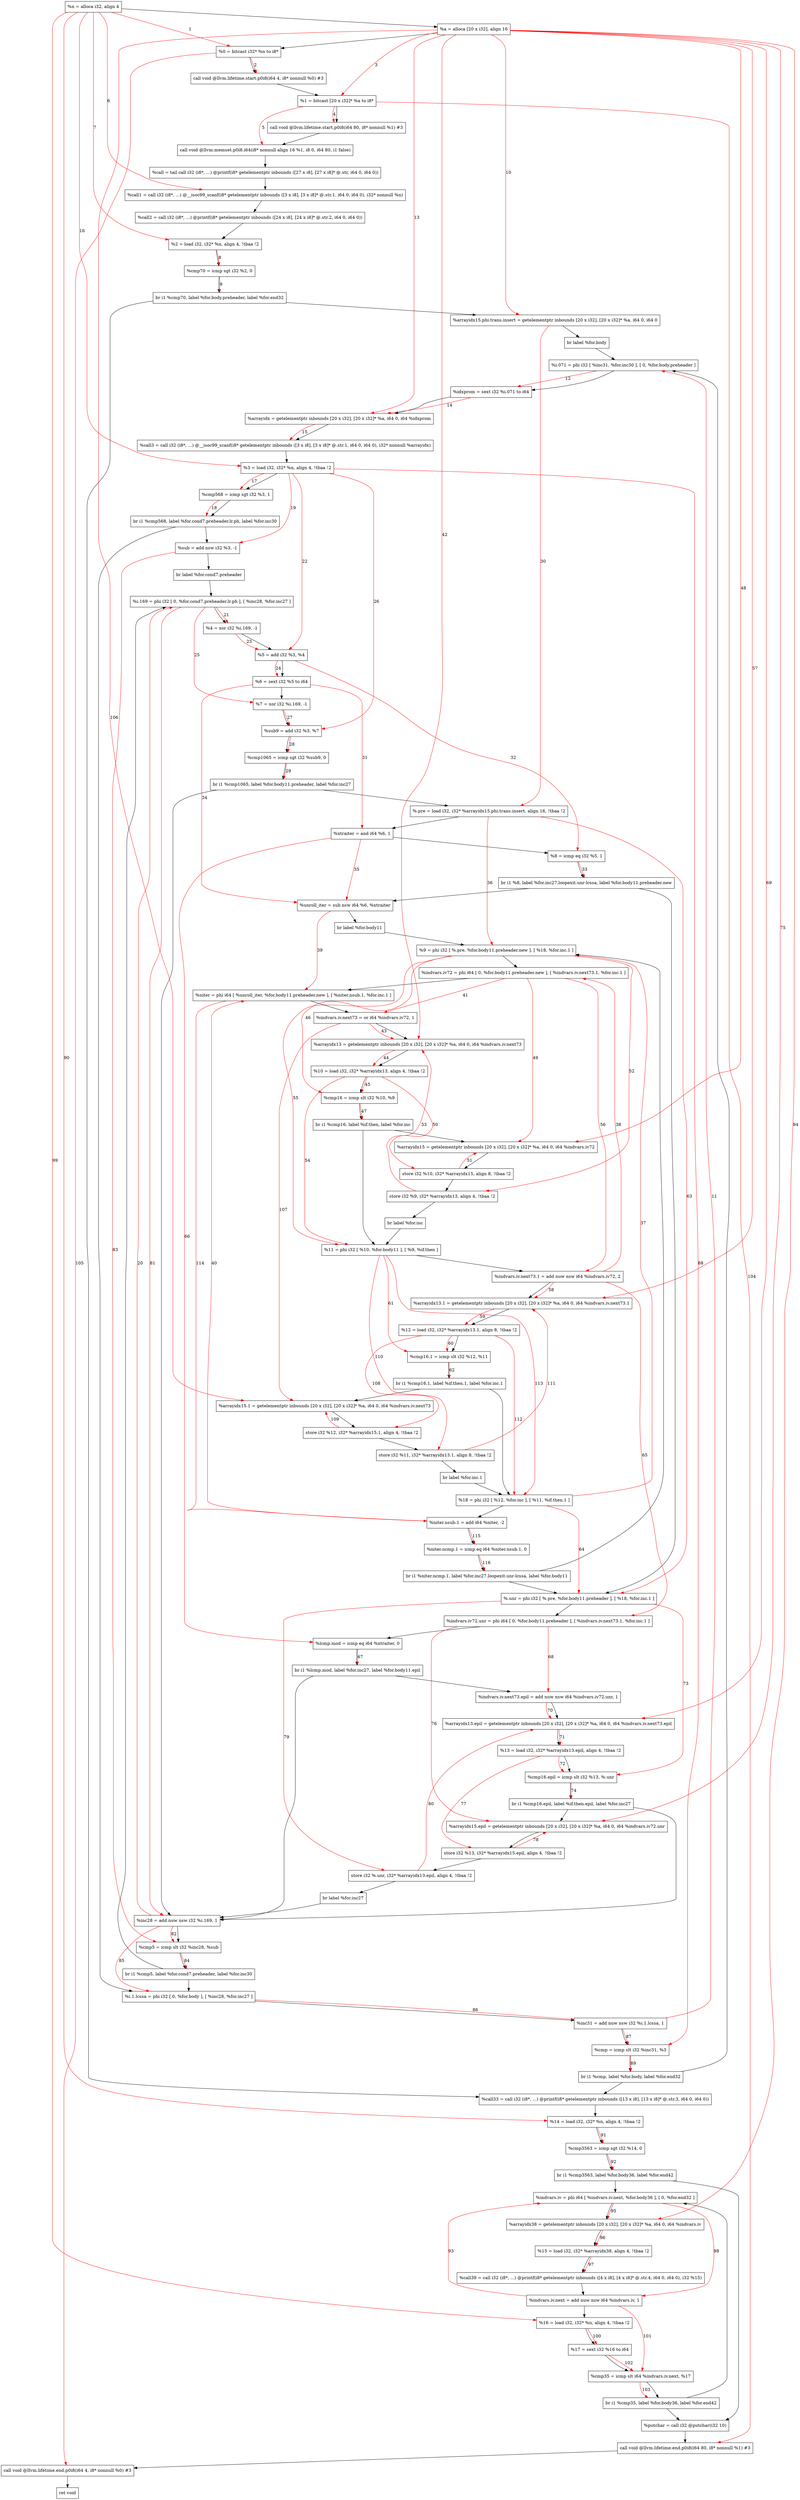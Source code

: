 digraph "CDFG for'func' function" {
	Node0x55e8a56a7218[shape=record, label="  %n = alloca i32, align 4"]
	Node0x55e8a56a78d8[shape=record, label="  %a = alloca [20 x i32], align 16"]
	Node0x55e8a56a7958[shape=record, label="  %0 = bitcast i32* %n to i8*"]
	Node0x55e8a56a7db8[shape=record, label="  call void @llvm.lifetime.start.p0i8(i64 4, i8* nonnull %0) #3"]
	Node0x55e8a56a7e98[shape=record, label="  %1 = bitcast [20 x i32]* %a to i8*"]
	Node0x55e8a56a7fc8[shape=record, label="  call void @llvm.lifetime.start.p0i8(i64 80, i8* nonnull %1) #3"]
	Node0x55e8a56a8328[shape=record, label="  call void @llvm.memset.p0i8.i64(i8* nonnull align 16 %1, i8 0, i64 80, i1 false)"]
	Node0x55e8a56a8740[shape=record, label="  %call = tail call i32 (i8*, ...) @printf(i8* getelementptr inbounds ([27 x i8], [27 x i8]* @.str, i64 0, i64 0))"]
	Node0x55e8a56a89a8[shape=record, label="  %call1 = call i32 (i8*, ...) @__isoc99_scanf(i8* getelementptr inbounds ([3 x i8], [3 x i8]* @.str.1, i64 0, i64 0), i32* nonnull %n)"]
	Node0x55e8a56a8b20[shape=record, label="  %call2 = call i32 (i8*, ...) @printf(i8* getelementptr inbounds ([24 x i8], [24 x i8]* @.str.2, i64 0, i64 0))"]
	Node0x55e8a56a8bd8[shape=record, label="  %2 = load i32, i32* %n, align 4, !tbaa !2"]
	Node0x55e8a56a9b60[shape=record, label="  %cmp70 = icmp sgt i32 %2, 0"]
	Node0x55e8a563b588[shape=record, label="  br i1 %cmp70, label %for.body.preheader, label %for.end32"]
	Node0x55e8a56a9e28[shape=record, label="  %arrayidx15.phi.trans.insert = getelementptr inbounds [20 x i32], [20 x i32]* %a, i64 0, i64 0"]
	Node0x55e8a56a9f58[shape=record, label="  br label %for.body"]
	Node0x55e8a56aa0b8[shape=record, label="  %i.071 = phi i32 [ %inc31, %for.inc30 ], [ 0, %for.body.preheader ]"]
	Node0x55e8a56aa328[shape=record, label="  %idxprom = sext i32 %i.071 to i64"]
	Node0x55e8a56aa3d8[shape=record, label="  %arrayidx = getelementptr inbounds [20 x i32], [20 x i32]* %a, i64 0, i64 %idxprom"]
	Node0x55e8a56aa498[shape=record, label="  %call3 = call i32 (i8*, ...) @__isoc99_scanf(i8* getelementptr inbounds ([3 x i8], [3 x i8]* @.str.1, i64 0, i64 0), i32* nonnull %arrayidx)"]
	Node0x55e8a56aa558[shape=record, label="  %3 = load i32, i32* %n, align 4, !tbaa !2"]
	Node0x55e8a56aabe0[shape=record, label="  %cmp568 = icmp sgt i32 %3, 1"]
	Node0x55e8a56aada8[shape=record, label="  br i1 %cmp568, label %for.cond7.preheader.lr.ph, label %for.inc30"]
	Node0x55e8a56aae50[shape=record, label="  %sub = add nsw i32 %3, -1"]
	Node0x55e8a56aaf68[shape=record, label="  br label %for.cond7.preheader"]
	Node0x55e8a56ab098[shape=record, label="  %i.169 = phi i32 [ 0, %for.cond7.preheader.lr.ph ], [ %inc28, %for.inc27 ]"]
	Node0x55e8a56ab180[shape=record, label="  %4 = xor i32 %i.169, -1"]
	Node0x55e8a56ab240[shape=record, label="  %5 = add i32 %3, %4"]
	Node0x55e8a56ab298[shape=record, label="  %6 = zext i32 %5 to i64"]
	Node0x55e8a56ab310[shape=record, label="  %7 = xor i32 %i.169, -1"]
	Node0x55e8a56ab380[shape=record, label="  %sub9 = add i32 %3, %7"]
	Node0x55e8a56ab410[shape=record, label="  %cmp1065 = icmp sgt i32 %sub9, 0"]
	Node0x55e8a56ab8d8[shape=record, label="  br i1 %cmp1065, label %for.body11.preheader, label %for.inc27"]
	Node0x55e8a56ab828[shape=record, label="  %.pre = load i32, i32* %arrayidx15.phi.trans.insert, align 16, !tbaa !2"]
	Node0x55e8a56ab980[shape=record, label="  %xtraiter = and i64 %6, 1"]
	Node0x55e8a56ab9f0[shape=record, label="  %8 = icmp eq i32 %5, 1"]
	Node0x55e8a56abd28[shape=record, label="  br i1 %8, label %for.inc27.loopexit.unr-lcssa, label %for.body11.preheader.new"]
	Node0x55e8a56abda0[shape=record, label="  %unroll_iter = sub nsw i64 %6, %xtraiter"]
	Node0x55e8a56abe48[shape=record, label="  br label %for.body11"]
	Node0x55e8a56abf58[shape=record, label="  %9 = phi i32 [ %.pre, %for.body11.preheader.new ], [ %18, %for.inc.1 ]"]
	Node0x55e8a56ac108[shape=record, label="  %indvars.iv72 = phi i64 [ 0, %for.body11.preheader.new ], [ %indvars.iv.next73.1, %for.inc.1 ]"]
	Node0x55e8a56ac268[shape=record, label="  %niter = phi i64 [ %unroll_iter, %for.body11.preheader.new ], [ %niter.nsub.1, %for.inc.1 ]"]
	Node0x55e8a56acb90[shape=record, label="  %indvars.iv.next73 = or i64 %indvars.iv72, 1"]
	Node0x55e8a56acca8[shape=record, label="  %arrayidx13 = getelementptr inbounds [20 x i32], [20 x i32]* %a, i64 0, i64 %indvars.iv.next73"]
	Node0x55e8a56acd18[shape=record, label="  %10 = load i32, i32* %arrayidx13, align 4, !tbaa !2"]
	Node0x55e8a56acd90[shape=record, label="  %cmp16 = icmp slt i32 %10, %9"]
	Node0x55e8a56acfd8[shape=record, label="  br i1 %cmp16, label %if.then, label %for.inc"]
	Node0x55e8a56ad068[shape=record, label="  %arrayidx15 = getelementptr inbounds [20 x i32], [20 x i32]* %a, i64 0, i64 %indvars.iv72"]
	Node0x55e8a56ad0f0[shape=record, label="  store i32 %10, i32* %arrayidx15, align 8, !tbaa !2"]
	Node0x55e8a56ad170[shape=record, label="  store i32 %9, i32* %arrayidx13, align 4, !tbaa !2"]
	Node0x55e8a56ace78[shape=record, label="  br label %for.inc"]
	Node0x55e8a56ad1c8[shape=record, label="  %11 = phi i32 [ %10, %for.body11 ], [ %9, %if.then ]"]
	Node0x55e8a56ad2c0[shape=record, label="  %indvars.iv.next73.1 = add nuw nsw i64 %indvars.iv72, 2"]
	Node0x55e8a56ad378[shape=record, label="  %arrayidx13.1 = getelementptr inbounds [20 x i32], [20 x i32]* %a, i64 0, i64 %indvars.iv.next73.1"]
	Node0x55e8a56ac098[shape=record, label="  %12 = load i32, i32* %arrayidx13.1, align 8, !tbaa !2"]
	Node0x55e8a56ad400[shape=record, label="  %cmp16.1 = icmp slt i32 %12, %11"]
	Node0x55e8a56ad4d8[shape=record, label="  br i1 %cmp16.1, label %if.then.1, label %for.inc.1"]
	Node0x55e8a56ad558[shape=record, label="  %.unr = phi i32 [ %.pre, %for.body11.preheader ], [ %18, %for.inc.1 ]"]
	Node0x55e8a56ad648[shape=record, label="  %indvars.iv72.unr = phi i64 [ 0, %for.body11.preheader ], [ %indvars.iv.next73.1, %for.inc.1 ]"]
	Node0x55e8a56ad710[shape=record, label="  %lcmp.mod = icmp eq i64 %xtraiter, 0"]
	Node0x55e8a56ad818[shape=record, label="  br i1 %lcmp.mod, label %for.inc27, label %for.body11.epil"]
	Node0x55e8a56ad8c0[shape=record, label="  %indvars.iv.next73.epil = add nuw nsw i64 %indvars.iv72.unr, 1"]
	Node0x55e8a56adf98[shape=record, label="  %arrayidx13.epil = getelementptr inbounds [20 x i32], [20 x i32]* %a, i64 0, i64 %indvars.iv.next73.epil"]
	Node0x55e8a56abb48[shape=record, label="  %13 = load i32, i32* %arrayidx13.epil, align 4, !tbaa !2"]
	Node0x55e8a56ae020[shape=record, label="  %cmp16.epil = icmp slt i32 %13, %.unr"]
	Node0x55e8a56ae188[shape=record, label="  br i1 %cmp16.epil, label %if.then.epil, label %for.inc27"]
	Node0x55e8a56ae248[shape=record, label="  %arrayidx15.epil = getelementptr inbounds [20 x i32], [20 x i32]* %a, i64 0, i64 %indvars.iv72.unr"]
	Node0x55e8a56ae2d0[shape=record, label="  store i32 %13, i32* %arrayidx15.epil, align 4, !tbaa !2"]
	Node0x55e8a56ae350[shape=record, label="  store i32 %.unr, i32* %arrayidx13.epil, align 4, !tbaa !2"]
	Node0x55e8a56ae0f8[shape=record, label="  br label %for.inc27"]
	Node0x55e8a56ae3d0[shape=record, label="  %inc28 = add nuw nsw i32 %i.169, 1"]
	Node0x55e8a56ae440[shape=record, label="  %cmp5 = icmp slt i32 %inc28, %sub"]
	Node0x55e8a56ae4e8[shape=record, label="  br i1 %cmp5, label %for.cond7.preheader, label %for.inc30"]
	Node0x55e8a56ae538[shape=record, label="  %i.1.lcssa = phi i32 [ 0, %for.body ], [ %inc28, %for.inc27 ]"]
	Node0x55e8a56ae600[shape=record, label="  %inc31 = add nuw nsw i32 %i.1.lcssa, 1"]
	Node0x55e8a56ae670[shape=record, label="  %cmp = icmp slt i32 %inc31, %3"]
	Node0x55e8a56ae718[shape=record, label="  br i1 %cmp, label %for.body, label %for.end32"]
	Node0x55e8a56ae830[shape=record, label="  %call33 = call i32 (i8*, ...) @printf(i8* getelementptr inbounds ([13 x i8], [13 x i8]* @.str.3, i64 0, i64 0))"]
	Node0x55e8a56a9d38[shape=record, label="  %14 = load i32, i32* %n, align 4, !tbaa !2"]
	Node0x55e8a56ae900[shape=record, label="  %cmp3563 = icmp sgt i32 %14, 0"]
	Node0x55e8a56aea48[shape=record, label="  br i1 %cmp3563, label %for.body36, label %for.end42"]
	Node0x55e8a56aeaf8[shape=record, label="  %indvars.iv = phi i64 [ %indvars.iv.next, %for.body36 ], [ 0, %for.end32 ]"]
	Node0x55e8a56aec08[shape=record, label="  %arrayidx38 = getelementptr inbounds [20 x i32], [20 x i32]* %a, i64 0, i64 %indvars.iv"]
	Node0x55e8a56aace8[shape=record, label="  %15 = load i32, i32* %arrayidx38, align 4, !tbaa !2"]
	Node0x55e8a56aed78[shape=record, label="  %call39 = call i32 (i8*, ...) @printf(i8* getelementptr inbounds ([4 x i8], [4 x i8]* @.str.4, i64 0, i64 0), i32 %15)"]
	Node0x55e8a56aee50[shape=record, label="  %indvars.iv.next = add nuw nsw i64 %indvars.iv, 1"]
	Node0x55e8a56a9c68[shape=record, label="  %16 = load i32, i32* %n, align 4, !tbaa !2"]
	Node0x55e8a56ab048[shape=record, label="  %17 = sext i32 %16 to i64"]
	Node0x55e8a56aeec0[shape=record, label="  %cmp35 = icmp slt i64 %indvars.iv.next, %17"]
	Node0x55e8a56aba78[shape=record, label="  br i1 %cmp35, label %for.body36, label %for.end42"]
	Node0x55e8a56af030[shape=record, label="  %putchar = call i32 @putchar(i32 10)"]
	Node0x55e8a56af318[shape=record, label="  call void @llvm.lifetime.end.p0i8(i64 80, i8* nonnull %1) #3"]
	Node0x55e8a56af478[shape=record, label="  call void @llvm.lifetime.end.p0i8(i64 4, i8* nonnull %0) #3"]
	Node0x55e8a56af520[shape=record, label="  ret void"]
	Node0x55e8a56af5a8[shape=record, label="  %arrayidx15.1 = getelementptr inbounds [20 x i32], [20 x i32]* %a, i64 0, i64 %indvars.iv.next73"]
	Node0x55e8a56af630[shape=record, label="  store i32 %12, i32* %arrayidx15.1, align 4, !tbaa !2"]
	Node0x55e8a56af6b0[shape=record, label="  store i32 %11, i32* %arrayidx13.1, align 8, !tbaa !2"]
	Node0x55e8a56acf48[shape=record, label="  br label %for.inc.1"]
	Node0x55e8a56af708[shape=record, label="  %18 = phi i32 [ %12, %for.inc ], [ %11, %if.then.1 ]"]
	Node0x55e8a56af7d0[shape=record, label="  %niter.nsub.1 = add i64 %niter, -2"]
	Node0x55e8a56af840[shape=record, label="  %niter.ncmp.1 = icmp eq i64 %niter.nsub.1, 0"]
	Node0x55e8a56af8f8[shape=record, label="  br i1 %niter.ncmp.1, label %for.inc27.loopexit.unr-lcssa, label %for.body11"]
	Node0x55e8a56a7218 -> Node0x55e8a56a78d8
	Node0x55e8a56a78d8 -> Node0x55e8a56a7958
	Node0x55e8a56a7958 -> Node0x55e8a56a7db8
	Node0x55e8a56a7db8 -> Node0x55e8a56a7e98
	Node0x55e8a56a7e98 -> Node0x55e8a56a7fc8
	Node0x55e8a56a7fc8 -> Node0x55e8a56a8328
	Node0x55e8a56a8328 -> Node0x55e8a56a8740
	Node0x55e8a56a8740 -> Node0x55e8a56a89a8
	Node0x55e8a56a89a8 -> Node0x55e8a56a8b20
	Node0x55e8a56a8b20 -> Node0x55e8a56a8bd8
	Node0x55e8a56a8bd8 -> Node0x55e8a56a9b60
	Node0x55e8a56a9b60 -> Node0x55e8a563b588
	Node0x55e8a563b588 -> Node0x55e8a56a9e28
	Node0x55e8a563b588 -> Node0x55e8a56ae830
	Node0x55e8a56a9e28 -> Node0x55e8a56a9f58
	Node0x55e8a56a9f58 -> Node0x55e8a56aa0b8
	Node0x55e8a56aa0b8 -> Node0x55e8a56aa328
	Node0x55e8a56aa328 -> Node0x55e8a56aa3d8
	Node0x55e8a56aa3d8 -> Node0x55e8a56aa498
	Node0x55e8a56aa498 -> Node0x55e8a56aa558
	Node0x55e8a56aa558 -> Node0x55e8a56aabe0
	Node0x55e8a56aabe0 -> Node0x55e8a56aada8
	Node0x55e8a56aada8 -> Node0x55e8a56aae50
	Node0x55e8a56aada8 -> Node0x55e8a56ae538
	Node0x55e8a56aae50 -> Node0x55e8a56aaf68
	Node0x55e8a56aaf68 -> Node0x55e8a56ab098
	Node0x55e8a56ab098 -> Node0x55e8a56ab180
	Node0x55e8a56ab180 -> Node0x55e8a56ab240
	Node0x55e8a56ab240 -> Node0x55e8a56ab298
	Node0x55e8a56ab298 -> Node0x55e8a56ab310
	Node0x55e8a56ab310 -> Node0x55e8a56ab380
	Node0x55e8a56ab380 -> Node0x55e8a56ab410
	Node0x55e8a56ab410 -> Node0x55e8a56ab8d8
	Node0x55e8a56ab8d8 -> Node0x55e8a56ab828
	Node0x55e8a56ab8d8 -> Node0x55e8a56ae3d0
	Node0x55e8a56ab828 -> Node0x55e8a56ab980
	Node0x55e8a56ab980 -> Node0x55e8a56ab9f0
	Node0x55e8a56ab9f0 -> Node0x55e8a56abd28
	Node0x55e8a56abd28 -> Node0x55e8a56ad558
	Node0x55e8a56abd28 -> Node0x55e8a56abda0
	Node0x55e8a56abda0 -> Node0x55e8a56abe48
	Node0x55e8a56abe48 -> Node0x55e8a56abf58
	Node0x55e8a56abf58 -> Node0x55e8a56ac108
	Node0x55e8a56ac108 -> Node0x55e8a56ac268
	Node0x55e8a56ac268 -> Node0x55e8a56acb90
	Node0x55e8a56acb90 -> Node0x55e8a56acca8
	Node0x55e8a56acca8 -> Node0x55e8a56acd18
	Node0x55e8a56acd18 -> Node0x55e8a56acd90
	Node0x55e8a56acd90 -> Node0x55e8a56acfd8
	Node0x55e8a56acfd8 -> Node0x55e8a56ad068
	Node0x55e8a56acfd8 -> Node0x55e8a56ad1c8
	Node0x55e8a56ad068 -> Node0x55e8a56ad0f0
	Node0x55e8a56ad0f0 -> Node0x55e8a56ad170
	Node0x55e8a56ad170 -> Node0x55e8a56ace78
	Node0x55e8a56ace78 -> Node0x55e8a56ad1c8
	Node0x55e8a56ad1c8 -> Node0x55e8a56ad2c0
	Node0x55e8a56ad2c0 -> Node0x55e8a56ad378
	Node0x55e8a56ad378 -> Node0x55e8a56ac098
	Node0x55e8a56ac098 -> Node0x55e8a56ad400
	Node0x55e8a56ad400 -> Node0x55e8a56ad4d8
	Node0x55e8a56ad4d8 -> Node0x55e8a56af5a8
	Node0x55e8a56ad4d8 -> Node0x55e8a56af708
	Node0x55e8a56ad558 -> Node0x55e8a56ad648
	Node0x55e8a56ad648 -> Node0x55e8a56ad710
	Node0x55e8a56ad710 -> Node0x55e8a56ad818
	Node0x55e8a56ad818 -> Node0x55e8a56ae3d0
	Node0x55e8a56ad818 -> Node0x55e8a56ad8c0
	Node0x55e8a56ad8c0 -> Node0x55e8a56adf98
	Node0x55e8a56adf98 -> Node0x55e8a56abb48
	Node0x55e8a56abb48 -> Node0x55e8a56ae020
	Node0x55e8a56ae020 -> Node0x55e8a56ae188
	Node0x55e8a56ae188 -> Node0x55e8a56ae248
	Node0x55e8a56ae188 -> Node0x55e8a56ae3d0
	Node0x55e8a56ae248 -> Node0x55e8a56ae2d0
	Node0x55e8a56ae2d0 -> Node0x55e8a56ae350
	Node0x55e8a56ae350 -> Node0x55e8a56ae0f8
	Node0x55e8a56ae0f8 -> Node0x55e8a56ae3d0
	Node0x55e8a56ae3d0 -> Node0x55e8a56ae440
	Node0x55e8a56ae440 -> Node0x55e8a56ae4e8
	Node0x55e8a56ae4e8 -> Node0x55e8a56ab098
	Node0x55e8a56ae4e8 -> Node0x55e8a56ae538
	Node0x55e8a56ae538 -> Node0x55e8a56ae600
	Node0x55e8a56ae600 -> Node0x55e8a56ae670
	Node0x55e8a56ae670 -> Node0x55e8a56ae718
	Node0x55e8a56ae718 -> Node0x55e8a56aa0b8
	Node0x55e8a56ae718 -> Node0x55e8a56ae830
	Node0x55e8a56ae830 -> Node0x55e8a56a9d38
	Node0x55e8a56a9d38 -> Node0x55e8a56ae900
	Node0x55e8a56ae900 -> Node0x55e8a56aea48
	Node0x55e8a56aea48 -> Node0x55e8a56aeaf8
	Node0x55e8a56aea48 -> Node0x55e8a56af030
	Node0x55e8a56aeaf8 -> Node0x55e8a56aec08
	Node0x55e8a56aec08 -> Node0x55e8a56aace8
	Node0x55e8a56aace8 -> Node0x55e8a56aed78
	Node0x55e8a56aed78 -> Node0x55e8a56aee50
	Node0x55e8a56aee50 -> Node0x55e8a56a9c68
	Node0x55e8a56a9c68 -> Node0x55e8a56ab048
	Node0x55e8a56ab048 -> Node0x55e8a56aeec0
	Node0x55e8a56aeec0 -> Node0x55e8a56aba78
	Node0x55e8a56aba78 -> Node0x55e8a56aeaf8
	Node0x55e8a56aba78 -> Node0x55e8a56af030
	Node0x55e8a56af030 -> Node0x55e8a56af318
	Node0x55e8a56af318 -> Node0x55e8a56af478
	Node0x55e8a56af478 -> Node0x55e8a56af520
	Node0x55e8a56af5a8 -> Node0x55e8a56af630
	Node0x55e8a56af630 -> Node0x55e8a56af6b0
	Node0x55e8a56af6b0 -> Node0x55e8a56acf48
	Node0x55e8a56acf48 -> Node0x55e8a56af708
	Node0x55e8a56af708 -> Node0x55e8a56af7d0
	Node0x55e8a56af7d0 -> Node0x55e8a56af840
	Node0x55e8a56af840 -> Node0x55e8a56af8f8
	Node0x55e8a56af8f8 -> Node0x55e8a56ad558
	Node0x55e8a56af8f8 -> Node0x55e8a56abf58
edge [color=red]
	Node0x55e8a56a7218 -> Node0x55e8a56a7958[label="1"]
	Node0x55e8a56a7958 -> Node0x55e8a56a7db8[label="2"]
	Node0x55e8a56a78d8 -> Node0x55e8a56a7e98[label="3"]
	Node0x55e8a56a7e98 -> Node0x55e8a56a7fc8[label="4"]
	Node0x55e8a56a7e98 -> Node0x55e8a56a8328[label="5"]
	Node0x55e8a56a7218 -> Node0x55e8a56a89a8[label="6"]
	Node0x55e8a56a7218 -> Node0x55e8a56a8bd8[label="7"]
	Node0x55e8a56a8bd8 -> Node0x55e8a56a9b60[label="8"]
	Node0x55e8a56a9b60 -> Node0x55e8a563b588[label="9"]
	Node0x55e8a56a78d8 -> Node0x55e8a56a9e28[label="10"]
	Node0x55e8a56ae600 -> Node0x55e8a56aa0b8[label="11"]
	Node0x55e8a56aa0b8 -> Node0x55e8a56aa328[label="12"]
	Node0x55e8a56a78d8 -> Node0x55e8a56aa3d8[label="13"]
	Node0x55e8a56aa328 -> Node0x55e8a56aa3d8[label="14"]
	Node0x55e8a56aa3d8 -> Node0x55e8a56aa498[label="15"]
	Node0x55e8a56a7218 -> Node0x55e8a56aa558[label="16"]
	Node0x55e8a56aa558 -> Node0x55e8a56aabe0[label="17"]
	Node0x55e8a56aabe0 -> Node0x55e8a56aada8[label="18"]
	Node0x55e8a56aa558 -> Node0x55e8a56aae50[label="19"]
	Node0x55e8a56ae3d0 -> Node0x55e8a56ab098[label="20"]
	Node0x55e8a56ab098 -> Node0x55e8a56ab180[label="21"]
	Node0x55e8a56aa558 -> Node0x55e8a56ab240[label="22"]
	Node0x55e8a56ab180 -> Node0x55e8a56ab240[label="23"]
	Node0x55e8a56ab240 -> Node0x55e8a56ab298[label="24"]
	Node0x55e8a56ab098 -> Node0x55e8a56ab310[label="25"]
	Node0x55e8a56aa558 -> Node0x55e8a56ab380[label="26"]
	Node0x55e8a56ab310 -> Node0x55e8a56ab380[label="27"]
	Node0x55e8a56ab380 -> Node0x55e8a56ab410[label="28"]
	Node0x55e8a56ab410 -> Node0x55e8a56ab8d8[label="29"]
	Node0x55e8a56a9e28 -> Node0x55e8a56ab828[label="30"]
	Node0x55e8a56ab298 -> Node0x55e8a56ab980[label="31"]
	Node0x55e8a56ab240 -> Node0x55e8a56ab9f0[label="32"]
	Node0x55e8a56ab9f0 -> Node0x55e8a56abd28[label="33"]
	Node0x55e8a56ab298 -> Node0x55e8a56abda0[label="34"]
	Node0x55e8a56ab980 -> Node0x55e8a56abda0[label="35"]
	Node0x55e8a56ab828 -> Node0x55e8a56abf58[label="36"]
	Node0x55e8a56af708 -> Node0x55e8a56abf58[label="37"]
	Node0x55e8a56ad2c0 -> Node0x55e8a56ac108[label="38"]
	Node0x55e8a56abda0 -> Node0x55e8a56ac268[label="39"]
	Node0x55e8a56af7d0 -> Node0x55e8a56ac268[label="40"]
	Node0x55e8a56ac108 -> Node0x55e8a56acb90[label="41"]
	Node0x55e8a56a78d8 -> Node0x55e8a56acca8[label="42"]
	Node0x55e8a56acb90 -> Node0x55e8a56acca8[label="43"]
	Node0x55e8a56acca8 -> Node0x55e8a56acd18[label="44"]
	Node0x55e8a56acd18 -> Node0x55e8a56acd90[label="45"]
	Node0x55e8a56abf58 -> Node0x55e8a56acd90[label="46"]
	Node0x55e8a56acd90 -> Node0x55e8a56acfd8[label="47"]
	Node0x55e8a56a78d8 -> Node0x55e8a56ad068[label="48"]
	Node0x55e8a56ac108 -> Node0x55e8a56ad068[label="49"]
	Node0x55e8a56acd18 -> Node0x55e8a56ad0f0[label="50"]
	Node0x55e8a56ad0f0 -> Node0x55e8a56ad068[label="51"]
	Node0x55e8a56abf58 -> Node0x55e8a56ad170[label="52"]
	Node0x55e8a56ad170 -> Node0x55e8a56acca8[label="53"]
	Node0x55e8a56acd18 -> Node0x55e8a56ad1c8[label="54"]
	Node0x55e8a56abf58 -> Node0x55e8a56ad1c8[label="55"]
	Node0x55e8a56ac108 -> Node0x55e8a56ad2c0[label="56"]
	Node0x55e8a56a78d8 -> Node0x55e8a56ad378[label="57"]
	Node0x55e8a56ad2c0 -> Node0x55e8a56ad378[label="58"]
	Node0x55e8a56ad378 -> Node0x55e8a56ac098[label="59"]
	Node0x55e8a56ac098 -> Node0x55e8a56ad400[label="60"]
	Node0x55e8a56ad1c8 -> Node0x55e8a56ad400[label="61"]
	Node0x55e8a56ad400 -> Node0x55e8a56ad4d8[label="62"]
	Node0x55e8a56ab828 -> Node0x55e8a56ad558[label="63"]
	Node0x55e8a56af708 -> Node0x55e8a56ad558[label="64"]
	Node0x55e8a56ad2c0 -> Node0x55e8a56ad648[label="65"]
	Node0x55e8a56ab980 -> Node0x55e8a56ad710[label="66"]
	Node0x55e8a56ad710 -> Node0x55e8a56ad818[label="67"]
	Node0x55e8a56ad648 -> Node0x55e8a56ad8c0[label="68"]
	Node0x55e8a56a78d8 -> Node0x55e8a56adf98[label="69"]
	Node0x55e8a56ad8c0 -> Node0x55e8a56adf98[label="70"]
	Node0x55e8a56adf98 -> Node0x55e8a56abb48[label="71"]
	Node0x55e8a56abb48 -> Node0x55e8a56ae020[label="72"]
	Node0x55e8a56ad558 -> Node0x55e8a56ae020[label="73"]
	Node0x55e8a56ae020 -> Node0x55e8a56ae188[label="74"]
	Node0x55e8a56a78d8 -> Node0x55e8a56ae248[label="75"]
	Node0x55e8a56ad648 -> Node0x55e8a56ae248[label="76"]
	Node0x55e8a56abb48 -> Node0x55e8a56ae2d0[label="77"]
	Node0x55e8a56ae2d0 -> Node0x55e8a56ae248[label="78"]
	Node0x55e8a56ad558 -> Node0x55e8a56ae350[label="79"]
	Node0x55e8a56ae350 -> Node0x55e8a56adf98[label="80"]
	Node0x55e8a56ab098 -> Node0x55e8a56ae3d0[label="81"]
	Node0x55e8a56ae3d0 -> Node0x55e8a56ae440[label="82"]
	Node0x55e8a56aae50 -> Node0x55e8a56ae440[label="83"]
	Node0x55e8a56ae440 -> Node0x55e8a56ae4e8[label="84"]
	Node0x55e8a56ae3d0 -> Node0x55e8a56ae538[label="85"]
	Node0x55e8a56ae538 -> Node0x55e8a56ae600[label="86"]
	Node0x55e8a56ae600 -> Node0x55e8a56ae670[label="87"]
	Node0x55e8a56aa558 -> Node0x55e8a56ae670[label="88"]
	Node0x55e8a56ae670 -> Node0x55e8a56ae718[label="89"]
	Node0x55e8a56a7218 -> Node0x55e8a56a9d38[label="90"]
	Node0x55e8a56a9d38 -> Node0x55e8a56ae900[label="91"]
	Node0x55e8a56ae900 -> Node0x55e8a56aea48[label="92"]
	Node0x55e8a56aee50 -> Node0x55e8a56aeaf8[label="93"]
	Node0x55e8a56a78d8 -> Node0x55e8a56aec08[label="94"]
	Node0x55e8a56aeaf8 -> Node0x55e8a56aec08[label="95"]
	Node0x55e8a56aec08 -> Node0x55e8a56aace8[label="96"]
	Node0x55e8a56aace8 -> Node0x55e8a56aed78[label="97"]
	Node0x55e8a56aeaf8 -> Node0x55e8a56aee50[label="98"]
	Node0x55e8a56a7218 -> Node0x55e8a56a9c68[label="99"]
	Node0x55e8a56a9c68 -> Node0x55e8a56ab048[label="100"]
	Node0x55e8a56aee50 -> Node0x55e8a56aeec0[label="101"]
	Node0x55e8a56ab048 -> Node0x55e8a56aeec0[label="102"]
	Node0x55e8a56aeec0 -> Node0x55e8a56aba78[label="103"]
	Node0x55e8a56a7e98 -> Node0x55e8a56af318[label="104"]
	Node0x55e8a56a7958 -> Node0x55e8a56af478[label="105"]
	Node0x55e8a56a78d8 -> Node0x55e8a56af5a8[label="106"]
	Node0x55e8a56acb90 -> Node0x55e8a56af5a8[label="107"]
	Node0x55e8a56ac098 -> Node0x55e8a56af630[label="108"]
	Node0x55e8a56af630 -> Node0x55e8a56af5a8[label="109"]
	Node0x55e8a56ad1c8 -> Node0x55e8a56af6b0[label="110"]
	Node0x55e8a56af6b0 -> Node0x55e8a56ad378[label="111"]
	Node0x55e8a56ac098 -> Node0x55e8a56af708[label="112"]
	Node0x55e8a56ad1c8 -> Node0x55e8a56af708[label="113"]
	Node0x55e8a56ac268 -> Node0x55e8a56af7d0[label="114"]
	Node0x55e8a56af7d0 -> Node0x55e8a56af840[label="115"]
	Node0x55e8a56af840 -> Node0x55e8a56af8f8[label="116"]
}
